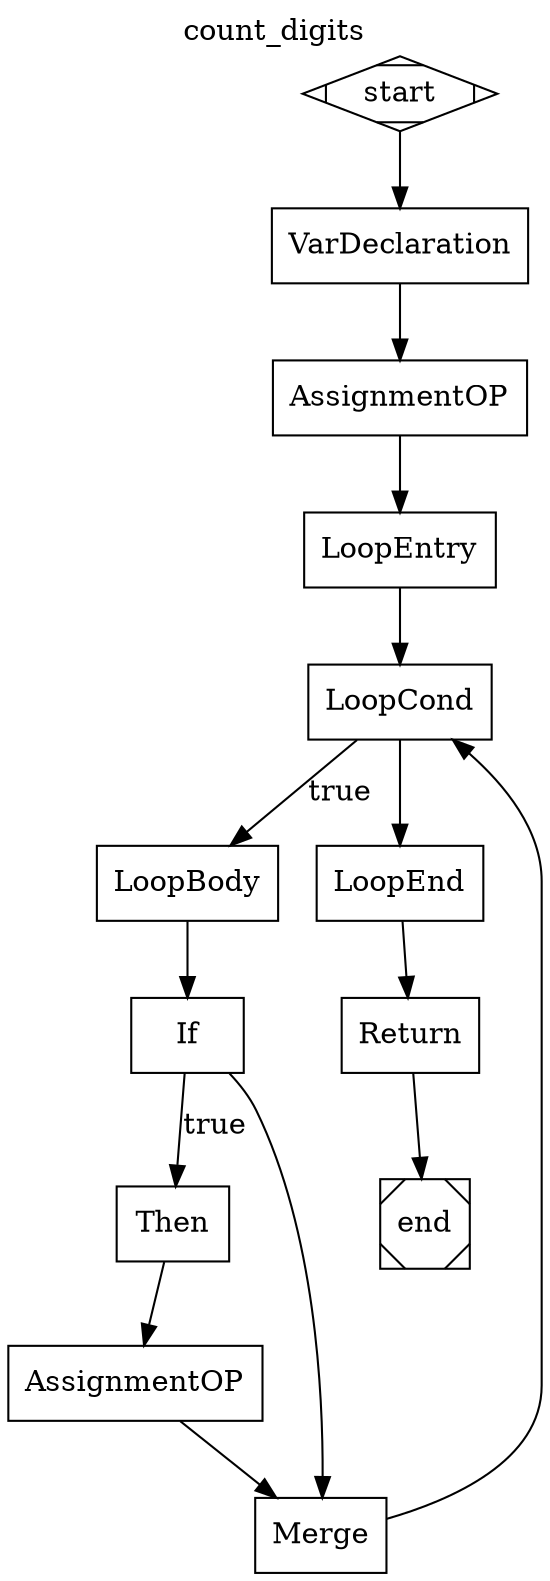 digraph CFG {
    node [shape=box];
    label="count_digits";
    labelloc=t;
    start [shape=Mdiamond];
    end [shape=Msquare];
    node0 [label="VarDeclaration"];
    node1 [label="AssignmentOP"];
    node2 [label="LoopEntry"];
    node3 [label="LoopCond"];
    node4 [label="LoopBody"];
    node5 [label="LoopEnd"];
    node6 [label="If"];
    node7 [label="Then"];
    node8 [label="Merge"];
    node9 [label="AssignmentOP"];
    node10 [label="Return"];
    node0 -> node1 
    node1 -> node2 
    node2 -> node3 
    node3 -> node5 
    node3 -> node4 [label="true"];
    node4 -> node6 
    node5 -> node10 
    node6 -> node8 
    node6 -> node7 [label="true"];
    node7 -> node9 
    node8 -> node3 
    node9 -> node8 
    node10 -> end;
    start -> node0;
}
